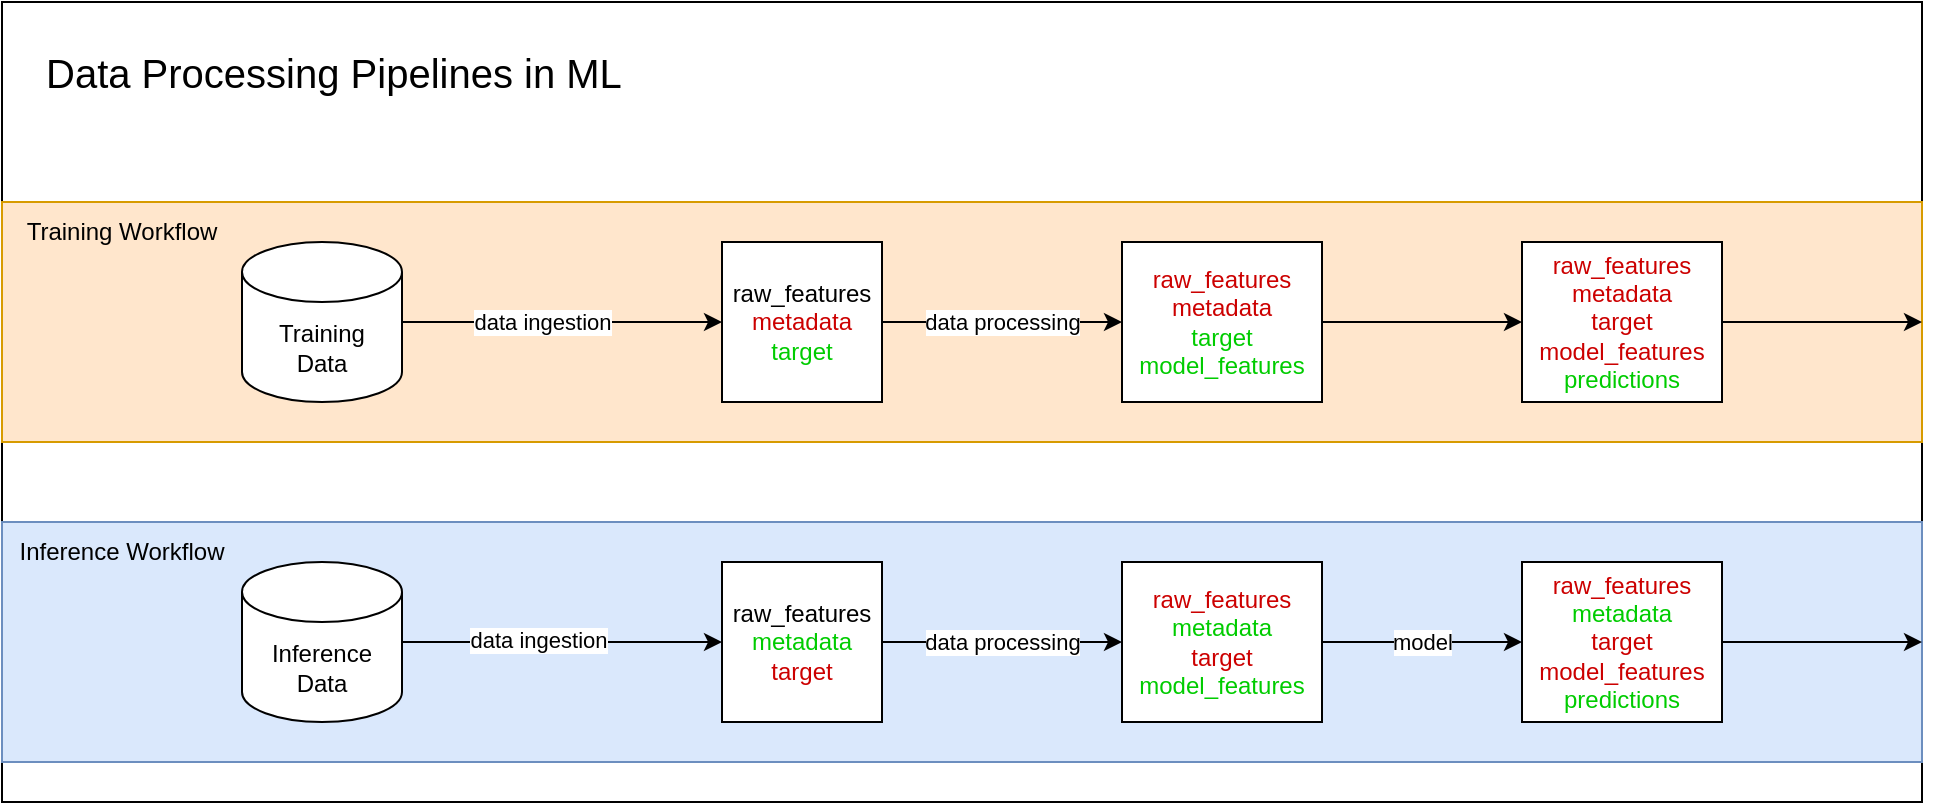 <mxfile>
    <diagram id="1BMajwuhNhkK7ATVgxCU" name="Page-1">
        <mxGraphModel dx="1350" dy="1194" grid="1" gridSize="10" guides="1" tooltips="1" connect="1" arrows="1" fold="1" page="1" pageScale="1" pageWidth="827" pageHeight="1169" math="0" shadow="0">
            <root>
                <mxCell id="0"/>
                <mxCell id="1" parent="0"/>
                <mxCell id="35" value="" style="rounded=0;whiteSpace=wrap;html=1;" vertex="1" parent="1">
                    <mxGeometry y="160" width="960" height="400" as="geometry"/>
                </mxCell>
                <mxCell id="37" value="" style="rounded=0;whiteSpace=wrap;html=1;fillColor=#dae8fc;strokeColor=#6c8ebf;align=left;" vertex="1" parent="1">
                    <mxGeometry y="420" width="960" height="120" as="geometry"/>
                </mxCell>
                <mxCell id="36" value="" style="rounded=0;whiteSpace=wrap;html=1;fillColor=#ffe6cc;strokeColor=#d79b00;align=left;" vertex="1" parent="1">
                    <mxGeometry y="260" width="960" height="120" as="geometry"/>
                </mxCell>
                <mxCell id="17" style="edgeStyle=none;html=1;entryX=0;entryY=0.5;entryDx=0;entryDy=0;" edge="1" parent="1" source="3" target="15">
                    <mxGeometry relative="1" as="geometry"/>
                </mxCell>
                <mxCell id="19" value="data ingestion" style="edgeLabel;html=1;align=center;verticalAlign=middle;resizable=0;points=[];" vertex="1" connectable="0" parent="17">
                    <mxGeometry x="-0.125" relative="1" as="geometry">
                        <mxPoint as="offset"/>
                    </mxGeometry>
                </mxCell>
                <mxCell id="3" value="Training&lt;br&gt;Data" style="shape=cylinder3;whiteSpace=wrap;html=1;boundedLbl=1;backgroundOutline=1;size=15;" vertex="1" parent="1">
                    <mxGeometry x="120" y="280" width="80" height="80" as="geometry"/>
                </mxCell>
                <mxCell id="18" style="edgeStyle=none;html=1;entryX=0;entryY=0.5;entryDx=0;entryDy=0;" edge="1" parent="1" source="6" target="16">
                    <mxGeometry relative="1" as="geometry"/>
                </mxCell>
                <mxCell id="20" value="data ingestion" style="edgeLabel;html=1;align=center;verticalAlign=middle;resizable=0;points=[];" vertex="1" connectable="0" parent="18">
                    <mxGeometry x="-0.15" y="1" relative="1" as="geometry">
                        <mxPoint as="offset"/>
                    </mxGeometry>
                </mxCell>
                <mxCell id="6" value="Inference&lt;br&gt;Data" style="shape=cylinder3;whiteSpace=wrap;html=1;boundedLbl=1;backgroundOutline=1;size=15;" vertex="1" parent="1">
                    <mxGeometry x="120" y="440" width="80" height="80" as="geometry"/>
                </mxCell>
                <mxCell id="25" style="edgeStyle=none;html=1;entryX=0;entryY=0.5;entryDx=0;entryDy=0;" edge="1" parent="1" source="15" target="21">
                    <mxGeometry relative="1" as="geometry"/>
                </mxCell>
                <mxCell id="26" value="data processing" style="edgeLabel;html=1;align=center;verticalAlign=middle;resizable=0;points=[];" vertex="1" connectable="0" parent="25">
                    <mxGeometry x="-0.183" relative="1" as="geometry">
                        <mxPoint x="11" as="offset"/>
                    </mxGeometry>
                </mxCell>
                <mxCell id="15" value="raw_features&lt;br&gt;&lt;font style=&quot;color: rgb(204, 0, 0);&quot;&gt;metadata&lt;/font&gt;&lt;br&gt;&lt;font style=&quot;color: rgb(0, 204, 0);&quot;&gt;target&lt;/font&gt;" style="rounded=0;whiteSpace=wrap;html=1;" vertex="1" parent="1">
                    <mxGeometry x="360" y="280" width="80" height="80" as="geometry"/>
                </mxCell>
                <mxCell id="24" style="edgeStyle=none;html=1;entryX=0;entryY=0.5;entryDx=0;entryDy=0;" edge="1" parent="1" source="16" target="23">
                    <mxGeometry relative="1" as="geometry"/>
                </mxCell>
                <mxCell id="27" value="data processing" style="edgeLabel;html=1;align=center;verticalAlign=middle;resizable=0;points=[];" vertex="1" connectable="0" parent="24">
                    <mxGeometry x="-0.183" relative="1" as="geometry">
                        <mxPoint x="11" as="offset"/>
                    </mxGeometry>
                </mxCell>
                <mxCell id="16" value="raw_features&lt;br&gt;&lt;font style=&quot;color: rgb(0, 204, 0);&quot;&gt;metadata&lt;/font&gt;&lt;br&gt;&lt;font style=&quot;color: rgb(204, 0, 0);&quot;&gt;target&lt;/font&gt;" style="rounded=0;whiteSpace=wrap;html=1;" vertex="1" parent="1">
                    <mxGeometry x="360" y="440" width="80" height="80" as="geometry"/>
                </mxCell>
                <mxCell id="34" style="edgeStyle=none;html=1;entryX=0;entryY=0.5;entryDx=0;entryDy=0;" edge="1" parent="1" source="21" target="33">
                    <mxGeometry relative="1" as="geometry"/>
                </mxCell>
                <mxCell id="21" value="&lt;font style=&quot;color: rgb(204, 0, 0);&quot;&gt;raw_features&lt;/font&gt;&lt;br&gt;&lt;font style=&quot;color: rgb(204, 0, 0);&quot;&gt;metadata&lt;br&gt;&lt;/font&gt;&lt;font style=&quot;color: rgb(0, 204, 0);&quot;&gt;target&lt;br&gt;model_features&lt;/font&gt;" style="rounded=0;whiteSpace=wrap;html=1;" vertex="1" parent="1">
                    <mxGeometry x="560" y="280" width="100" height="80" as="geometry"/>
                </mxCell>
                <mxCell id="31" style="edgeStyle=none;html=1;entryX=0;entryY=0.5;entryDx=0;entryDy=0;" edge="1" parent="1" source="23" target="30">
                    <mxGeometry relative="1" as="geometry"/>
                </mxCell>
                <mxCell id="32" value="model" style="edgeLabel;html=1;align=center;verticalAlign=middle;resizable=0;points=[];" vertex="1" connectable="0" parent="31">
                    <mxGeometry x="-0.24" relative="1" as="geometry">
                        <mxPoint x="12" as="offset"/>
                    </mxGeometry>
                </mxCell>
                <mxCell id="23" value="&lt;font style=&quot;color: rgb(204, 0, 0);&quot;&gt;raw_features&lt;/font&gt;&lt;br&gt;&lt;font style=&quot;color: rgb(0, 204, 0);&quot;&gt;metadata&lt;/font&gt;&lt;br&gt;&lt;font&gt;&lt;font style=&quot;color: rgb(204, 0, 0);&quot;&gt;target&lt;/font&gt;&lt;br&gt;&lt;font style=&quot;color: rgb(0, 204, 0);&quot;&gt;model_features&lt;/font&gt;&lt;/font&gt;" style="rounded=0;whiteSpace=wrap;html=1;" vertex="1" parent="1">
                    <mxGeometry x="560" y="440" width="100" height="80" as="geometry"/>
                </mxCell>
                <mxCell id="40" style="edgeStyle=none;html=1;" edge="1" parent="1" source="30" target="37">
                    <mxGeometry relative="1" as="geometry"/>
                </mxCell>
                <mxCell id="30" value="&lt;font style=&quot;color: rgb(204, 0, 0);&quot;&gt;raw_features&lt;/font&gt;&lt;br&gt;&lt;font style=&quot;color: rgb(0, 204, 0);&quot;&gt;metadata&lt;/font&gt;&lt;br&gt;&lt;font&gt;&lt;font style=&quot;color: rgb(204, 0, 0);&quot;&gt;target&lt;/font&gt;&lt;br&gt;&lt;font style=&quot;color: rgb(204, 0, 0);&quot;&gt;model_features&lt;/font&gt;&lt;/font&gt;&lt;div&gt;&lt;font&gt;&lt;font style=&quot;color: rgb(0, 204, 0);&quot;&gt;predictions&lt;/font&gt;&lt;/font&gt;&lt;/div&gt;" style="rounded=0;whiteSpace=wrap;html=1;" vertex="1" parent="1">
                    <mxGeometry x="760" y="440" width="100" height="80" as="geometry"/>
                </mxCell>
                <mxCell id="41" style="edgeStyle=none;html=1;" edge="1" parent="1" source="33" target="36">
                    <mxGeometry relative="1" as="geometry"/>
                </mxCell>
                <mxCell id="33" value="&lt;font style=&quot;color: rgb(204, 0, 0);&quot;&gt;raw_features&lt;/font&gt;&lt;br&gt;&lt;font style=&quot;color: rgb(204, 0, 0);&quot;&gt;metadata&lt;/font&gt;&lt;br&gt;&lt;font&gt;&lt;font style=&quot;color: rgb(204, 0, 0);&quot;&gt;target&lt;/font&gt;&lt;br&gt;&lt;font style=&quot;color: rgb(204, 0, 0);&quot;&gt;model_features&lt;/font&gt;&lt;/font&gt;&lt;div&gt;&lt;font&gt;&lt;font style=&quot;color: rgb(0, 204, 0);&quot;&gt;predictions&lt;/font&gt;&lt;/font&gt;&lt;/div&gt;" style="rounded=0;whiteSpace=wrap;html=1;" vertex="1" parent="1">
                    <mxGeometry x="760" y="280" width="100" height="80" as="geometry"/>
                </mxCell>
                <mxCell id="38" value="Inference Workflow" style="text;html=1;align=center;verticalAlign=middle;whiteSpace=wrap;rounded=0;" vertex="1" parent="1">
                    <mxGeometry y="420" width="120" height="30" as="geometry"/>
                </mxCell>
                <mxCell id="39" value="Training Workflow" style="text;html=1;align=center;verticalAlign=middle;whiteSpace=wrap;rounded=0;" vertex="1" parent="1">
                    <mxGeometry y="260" width="120" height="30" as="geometry"/>
                </mxCell>
                <mxCell id="42" value="&lt;font style=&quot;font-size: 20px;&quot;&gt;Data Processing Pipelines in ML&lt;/font&gt;" style="text;html=1;align=left;verticalAlign=middle;whiteSpace=wrap;rounded=0;" vertex="1" parent="1">
                    <mxGeometry x="20" y="180" width="450" height="30" as="geometry"/>
                </mxCell>
            </root>
        </mxGraphModel>
    </diagram>
</mxfile>
